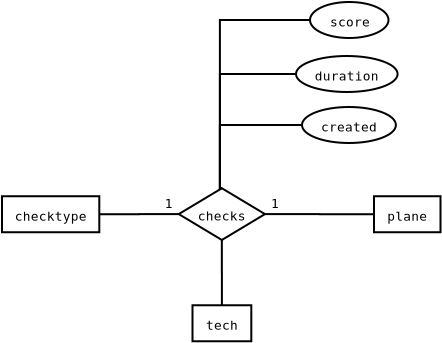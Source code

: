 <?xml version="1.0" encoding="UTF-8"?>
<dia:diagram xmlns:dia="http://www.lysator.liu.se/~alla/dia/">
  <dia:layer name="Background" visible="true" active="true">
    <dia:group>
      <dia:object type="ER - Attribute" version="0" id="O0">
        <dia:attribute name="obj_pos">
          <dia:point val="24.845,1.61"/>
        </dia:attribute>
        <dia:attribute name="obj_bb">
          <dia:rectangle val="24.795,1.56;28.82,3.46"/>
        </dia:attribute>
        <dia:attribute name="elem_corner">
          <dia:point val="24.845,1.61"/>
        </dia:attribute>
        <dia:attribute name="elem_width">
          <dia:real val="3.925"/>
        </dia:attribute>
        <dia:attribute name="elem_height">
          <dia:real val="1.8"/>
        </dia:attribute>
        <dia:attribute name="border_width">
          <dia:real val="0.1"/>
        </dia:attribute>
        <dia:attribute name="border_color">
          <dia:color val="#000000"/>
        </dia:attribute>
        <dia:attribute name="inner_color">
          <dia:color val="#ffffff"/>
        </dia:attribute>
        <dia:attribute name="name">
          <dia:string>#score#</dia:string>
        </dia:attribute>
        <dia:attribute name="key">
          <dia:boolean val="false"/>
        </dia:attribute>
        <dia:attribute name="weak_key">
          <dia:boolean val="false"/>
        </dia:attribute>
        <dia:attribute name="derived">
          <dia:boolean val="false"/>
        </dia:attribute>
        <dia:attribute name="multivalued">
          <dia:boolean val="false"/>
        </dia:attribute>
        <dia:attribute name="font">
          <dia:font family="monospace" style="0" name="Courier"/>
        </dia:attribute>
        <dia:attribute name="font_height">
          <dia:real val="0.8"/>
        </dia:attribute>
      </dia:object>
      <dia:group>
        <dia:object type="ER - Relationship" version="0" id="O1">
          <dia:attribute name="obj_pos">
            <dia:point val="18.282,10.922"/>
          </dia:attribute>
          <dia:attribute name="obj_bb">
            <dia:rectangle val="17.547,10.873;23.328,13.559"/>
          </dia:attribute>
          <dia:attribute name="elem_corner">
            <dia:point val="18.282,10.922"/>
          </dia:attribute>
          <dia:attribute name="elem_width">
            <dia:real val="4.31"/>
          </dia:attribute>
          <dia:attribute name="elem_height">
            <dia:real val="2.586"/>
          </dia:attribute>
          <dia:attribute name="border_width">
            <dia:real val="0.1"/>
          </dia:attribute>
          <dia:attribute name="border_color">
            <dia:color val="#000000"/>
          </dia:attribute>
          <dia:attribute name="inner_color">
            <dia:color val="#ffffff"/>
          </dia:attribute>
          <dia:attribute name="name">
            <dia:string>#checks#</dia:string>
          </dia:attribute>
          <dia:attribute name="left_card">
            <dia:string>#1#</dia:string>
          </dia:attribute>
          <dia:attribute name="right_card">
            <dia:string>#1#</dia:string>
          </dia:attribute>
          <dia:attribute name="identifying">
            <dia:boolean val="false"/>
          </dia:attribute>
          <dia:attribute name="rotated">
            <dia:boolean val="false"/>
          </dia:attribute>
          <dia:attribute name="font">
            <dia:font family="monospace" style="0" name="Courier"/>
          </dia:attribute>
          <dia:attribute name="font_height">
            <dia:real val="0.8"/>
          </dia:attribute>
        </dia:object>
        <dia:object type="ER - Entity" version="0" id="O2">
          <dia:attribute name="obj_pos">
            <dia:point val="9.445,11.322"/>
          </dia:attribute>
          <dia:attribute name="obj_bb">
            <dia:rectangle val="9.395,11.273;14.36,13.172"/>
          </dia:attribute>
          <dia:attribute name="elem_corner">
            <dia:point val="9.445,11.322"/>
          </dia:attribute>
          <dia:attribute name="elem_width">
            <dia:real val="4.865"/>
          </dia:attribute>
          <dia:attribute name="elem_height">
            <dia:real val="1.8"/>
          </dia:attribute>
          <dia:attribute name="border_width">
            <dia:real val="0.1"/>
          </dia:attribute>
          <dia:attribute name="border_color">
            <dia:color val="#000000"/>
          </dia:attribute>
          <dia:attribute name="inner_color">
            <dia:color val="#ffffff"/>
          </dia:attribute>
          <dia:attribute name="name">
            <dia:string>#checktype#</dia:string>
          </dia:attribute>
          <dia:attribute name="weak">
            <dia:boolean val="false"/>
          </dia:attribute>
          <dia:attribute name="associative">
            <dia:boolean val="false"/>
          </dia:attribute>
          <dia:attribute name="font">
            <dia:font family="monospace" style="0" name="Courier"/>
          </dia:attribute>
          <dia:attribute name="font_height">
            <dia:real val="0.8"/>
          </dia:attribute>
        </dia:object>
        <dia:object type="ER - Participation" version="1" id="O3">
          <dia:attribute name="obj_pos">
            <dia:point val="14.31,12.223"/>
          </dia:attribute>
          <dia:attribute name="obj_bb">
            <dia:rectangle val="14.26,12.165;18.332,12.273"/>
          </dia:attribute>
          <dia:attribute name="orth_points">
            <dia:point val="14.31,12.223"/>
            <dia:point val="16.296,12.223"/>
            <dia:point val="16.296,12.216"/>
            <dia:point val="18.282,12.216"/>
          </dia:attribute>
          <dia:attribute name="orth_orient">
            <dia:enum val="0"/>
            <dia:enum val="1"/>
            <dia:enum val="0"/>
          </dia:attribute>
          <dia:attribute name="autorouting">
            <dia:boolean val="true"/>
          </dia:attribute>
          <dia:attribute name="total">
            <dia:boolean val="false"/>
          </dia:attribute>
          <dia:connections>
            <dia:connection handle="0" to="O2" connection="4"/>
            <dia:connection handle="1" to="O1" connection="0"/>
          </dia:connections>
        </dia:object>
        <dia:object type="ER - Entity" version="0" id="O4">
          <dia:attribute name="obj_pos">
            <dia:point val="28.045,11.322"/>
          </dia:attribute>
          <dia:attribute name="obj_bb">
            <dia:rectangle val="27.995,11.273;31.42,13.172"/>
          </dia:attribute>
          <dia:attribute name="elem_corner">
            <dia:point val="28.045,11.322"/>
          </dia:attribute>
          <dia:attribute name="elem_width">
            <dia:real val="3.325"/>
          </dia:attribute>
          <dia:attribute name="elem_height">
            <dia:real val="1.8"/>
          </dia:attribute>
          <dia:attribute name="border_width">
            <dia:real val="0.1"/>
          </dia:attribute>
          <dia:attribute name="border_color">
            <dia:color val="#000000"/>
          </dia:attribute>
          <dia:attribute name="inner_color">
            <dia:color val="#ffffff"/>
          </dia:attribute>
          <dia:attribute name="name">
            <dia:string>#plane#</dia:string>
          </dia:attribute>
          <dia:attribute name="weak">
            <dia:boolean val="false"/>
          </dia:attribute>
          <dia:attribute name="associative">
            <dia:boolean val="false"/>
          </dia:attribute>
          <dia:attribute name="font">
            <dia:font family="monospace" style="0" name="Courier"/>
          </dia:attribute>
          <dia:attribute name="font_height">
            <dia:real val="0.8"/>
          </dia:attribute>
        </dia:object>
        <dia:object type="ER - Participation" version="1" id="O5">
          <dia:attribute name="obj_pos">
            <dia:point val="22.593,12.216"/>
          </dia:attribute>
          <dia:attribute name="obj_bb">
            <dia:rectangle val="22.543,12.165;28.095,12.273"/>
          </dia:attribute>
          <dia:attribute name="orth_points">
            <dia:point val="22.593,12.216"/>
            <dia:point val="25.319,12.216"/>
            <dia:point val="25.319,12.223"/>
            <dia:point val="28.045,12.223"/>
          </dia:attribute>
          <dia:attribute name="orth_orient">
            <dia:enum val="0"/>
            <dia:enum val="1"/>
            <dia:enum val="0"/>
          </dia:attribute>
          <dia:attribute name="autorouting">
            <dia:boolean val="true"/>
          </dia:attribute>
          <dia:attribute name="total">
            <dia:boolean val="false"/>
          </dia:attribute>
          <dia:connections>
            <dia:connection handle="0" to="O1" connection="4"/>
            <dia:connection handle="1" to="O4" connection="3"/>
          </dia:connections>
        </dia:object>
        <dia:object type="ER - Entity" version="0" id="O6">
          <dia:attribute name="obj_pos">
            <dia:point val="18.97,16.773"/>
          </dia:attribute>
          <dia:attribute name="obj_bb">
            <dia:rectangle val="18.92,16.723;21.96,18.622"/>
          </dia:attribute>
          <dia:attribute name="elem_corner">
            <dia:point val="18.97,16.773"/>
          </dia:attribute>
          <dia:attribute name="elem_width">
            <dia:real val="2.94"/>
          </dia:attribute>
          <dia:attribute name="elem_height">
            <dia:real val="1.8"/>
          </dia:attribute>
          <dia:attribute name="border_width">
            <dia:real val="0.1"/>
          </dia:attribute>
          <dia:attribute name="border_color">
            <dia:color val="#000000"/>
          </dia:attribute>
          <dia:attribute name="inner_color">
            <dia:color val="#ffffff"/>
          </dia:attribute>
          <dia:attribute name="name">
            <dia:string>#tech#</dia:string>
          </dia:attribute>
          <dia:attribute name="weak">
            <dia:boolean val="false"/>
          </dia:attribute>
          <dia:attribute name="associative">
            <dia:boolean val="false"/>
          </dia:attribute>
          <dia:attribute name="font">
            <dia:font family="monospace" style="0" name="Courier"/>
          </dia:attribute>
          <dia:attribute name="font_height">
            <dia:real val="0.8"/>
          </dia:attribute>
        </dia:object>
        <dia:object type="ER - Participation" version="1" id="O7">
          <dia:attribute name="obj_pos">
            <dia:point val="20.438,13.508"/>
          </dia:attribute>
          <dia:attribute name="obj_bb">
            <dia:rectangle val="20.387,13.459;20.49,16.823"/>
          </dia:attribute>
          <dia:attribute name="orth_points">
            <dia:point val="20.438,13.508"/>
            <dia:point val="20.438,15.14"/>
            <dia:point val="20.44,15.14"/>
            <dia:point val="20.44,16.773"/>
          </dia:attribute>
          <dia:attribute name="orth_orient">
            <dia:enum val="1"/>
            <dia:enum val="0"/>
            <dia:enum val="1"/>
          </dia:attribute>
          <dia:attribute name="autorouting">
            <dia:boolean val="true"/>
          </dia:attribute>
          <dia:attribute name="total">
            <dia:boolean val="false"/>
          </dia:attribute>
          <dia:connections>
            <dia:connection handle="0" to="O1" connection="6"/>
            <dia:connection handle="1" to="O6" connection="1"/>
          </dia:connections>
        </dia:object>
        <dia:object type="ER - Attribute" version="0" id="O8">
          <dia:attribute name="obj_pos">
            <dia:point val="24.445,6.86"/>
          </dia:attribute>
          <dia:attribute name="obj_bb">
            <dia:rectangle val="24.395,6.81;29.19,8.71"/>
          </dia:attribute>
          <dia:attribute name="elem_corner">
            <dia:point val="24.445,6.86"/>
          </dia:attribute>
          <dia:attribute name="elem_width">
            <dia:real val="4.695"/>
          </dia:attribute>
          <dia:attribute name="elem_height">
            <dia:real val="1.8"/>
          </dia:attribute>
          <dia:attribute name="border_width">
            <dia:real val="0.1"/>
          </dia:attribute>
          <dia:attribute name="border_color">
            <dia:color val="#000000"/>
          </dia:attribute>
          <dia:attribute name="inner_color">
            <dia:color val="#ffffff"/>
          </dia:attribute>
          <dia:attribute name="name">
            <dia:string>#created#</dia:string>
          </dia:attribute>
          <dia:attribute name="key">
            <dia:boolean val="false"/>
          </dia:attribute>
          <dia:attribute name="weak_key">
            <dia:boolean val="false"/>
          </dia:attribute>
          <dia:attribute name="derived">
            <dia:boolean val="false"/>
          </dia:attribute>
          <dia:attribute name="multivalued">
            <dia:boolean val="false"/>
          </dia:attribute>
          <dia:attribute name="font">
            <dia:font family="monospace" style="0" name="Courier"/>
          </dia:attribute>
          <dia:attribute name="font_height">
            <dia:real val="0.8"/>
          </dia:attribute>
        </dia:object>
        <dia:object type="ER - Attribute" version="0" id="O9">
          <dia:attribute name="obj_pos">
            <dia:point val="24.145,4.31"/>
          </dia:attribute>
          <dia:attribute name="obj_bb">
            <dia:rectangle val="24.095,4.26;29.275,6.16"/>
          </dia:attribute>
          <dia:attribute name="elem_corner">
            <dia:point val="24.145,4.31"/>
          </dia:attribute>
          <dia:attribute name="elem_width">
            <dia:real val="5.08"/>
          </dia:attribute>
          <dia:attribute name="elem_height">
            <dia:real val="1.8"/>
          </dia:attribute>
          <dia:attribute name="border_width">
            <dia:real val="0.1"/>
          </dia:attribute>
          <dia:attribute name="border_color">
            <dia:color val="#000000"/>
          </dia:attribute>
          <dia:attribute name="inner_color">
            <dia:color val="#ffffff"/>
          </dia:attribute>
          <dia:attribute name="name">
            <dia:string>#duration#</dia:string>
          </dia:attribute>
          <dia:attribute name="key">
            <dia:boolean val="false"/>
          </dia:attribute>
          <dia:attribute name="weak_key">
            <dia:boolean val="false"/>
          </dia:attribute>
          <dia:attribute name="derived">
            <dia:boolean val="false"/>
          </dia:attribute>
          <dia:attribute name="multivalued">
            <dia:boolean val="false"/>
          </dia:attribute>
          <dia:attribute name="font">
            <dia:font family="monospace" style="0" name="Courier"/>
          </dia:attribute>
          <dia:attribute name="font_height">
            <dia:real val="0.8"/>
          </dia:attribute>
        </dia:object>
        <dia:object type="ER - Participation" version="1" id="O10">
          <dia:attribute name="obj_pos">
            <dia:point val="20.438,10.922"/>
          </dia:attribute>
          <dia:attribute name="obj_bb">
            <dia:rectangle val="20.29,2.46;24.895,10.973"/>
          </dia:attribute>
          <dia:attribute name="orth_points">
            <dia:point val="20.438,10.922"/>
            <dia:point val="20.34,10.922"/>
            <dia:point val="20.34,2.51"/>
            <dia:point val="24.845,2.51"/>
          </dia:attribute>
          <dia:attribute name="orth_orient">
            <dia:enum val="0"/>
            <dia:enum val="1"/>
            <dia:enum val="0"/>
          </dia:attribute>
          <dia:attribute name="autorouting">
            <dia:boolean val="false"/>
          </dia:attribute>
          <dia:attribute name="total">
            <dia:boolean val="false"/>
          </dia:attribute>
          <dia:connections>
            <dia:connection handle="0" to="O1" connection="2"/>
          </dia:connections>
        </dia:object>
        <dia:object type="ER - Participation" version="1" id="O11">
          <dia:attribute name="obj_pos">
            <dia:point val="24.145,5.21"/>
          </dia:attribute>
          <dia:attribute name="obj_bb">
            <dia:rectangle val="20.29,5.16;24.195,10.973"/>
          </dia:attribute>
          <dia:attribute name="orth_points">
            <dia:point val="24.145,5.21"/>
            <dia:point val="20.34,5.21"/>
            <dia:point val="20.34,10.922"/>
            <dia:point val="20.438,10.922"/>
          </dia:attribute>
          <dia:attribute name="orth_orient">
            <dia:enum val="0"/>
            <dia:enum val="1"/>
            <dia:enum val="0"/>
          </dia:attribute>
          <dia:attribute name="autorouting">
            <dia:boolean val="false"/>
          </dia:attribute>
          <dia:attribute name="total">
            <dia:boolean val="false"/>
          </dia:attribute>
          <dia:connections>
            <dia:connection handle="0" to="O9" connection="3"/>
            <dia:connection handle="1" to="O1" connection="2"/>
          </dia:connections>
        </dia:object>
        <dia:object type="ER - Participation" version="1" id="O12">
          <dia:attribute name="obj_pos">
            <dia:point val="24.445,7.76"/>
          </dia:attribute>
          <dia:attribute name="obj_bb">
            <dia:rectangle val="20.29,7.71;24.495,10.973"/>
          </dia:attribute>
          <dia:attribute name="orth_points">
            <dia:point val="24.445,7.76"/>
            <dia:point val="20.34,7.76"/>
            <dia:point val="20.34,10.922"/>
            <dia:point val="20.438,10.922"/>
          </dia:attribute>
          <dia:attribute name="orth_orient">
            <dia:enum val="0"/>
            <dia:enum val="1"/>
            <dia:enum val="0"/>
          </dia:attribute>
          <dia:attribute name="autorouting">
            <dia:boolean val="false"/>
          </dia:attribute>
          <dia:attribute name="total">
            <dia:boolean val="false"/>
          </dia:attribute>
          <dia:connections>
            <dia:connection handle="0" to="O8" connection="3"/>
            <dia:connection handle="1" to="O1" connection="2"/>
          </dia:connections>
        </dia:object>
      </dia:group>
    </dia:group>
  </dia:layer>
</dia:diagram>
